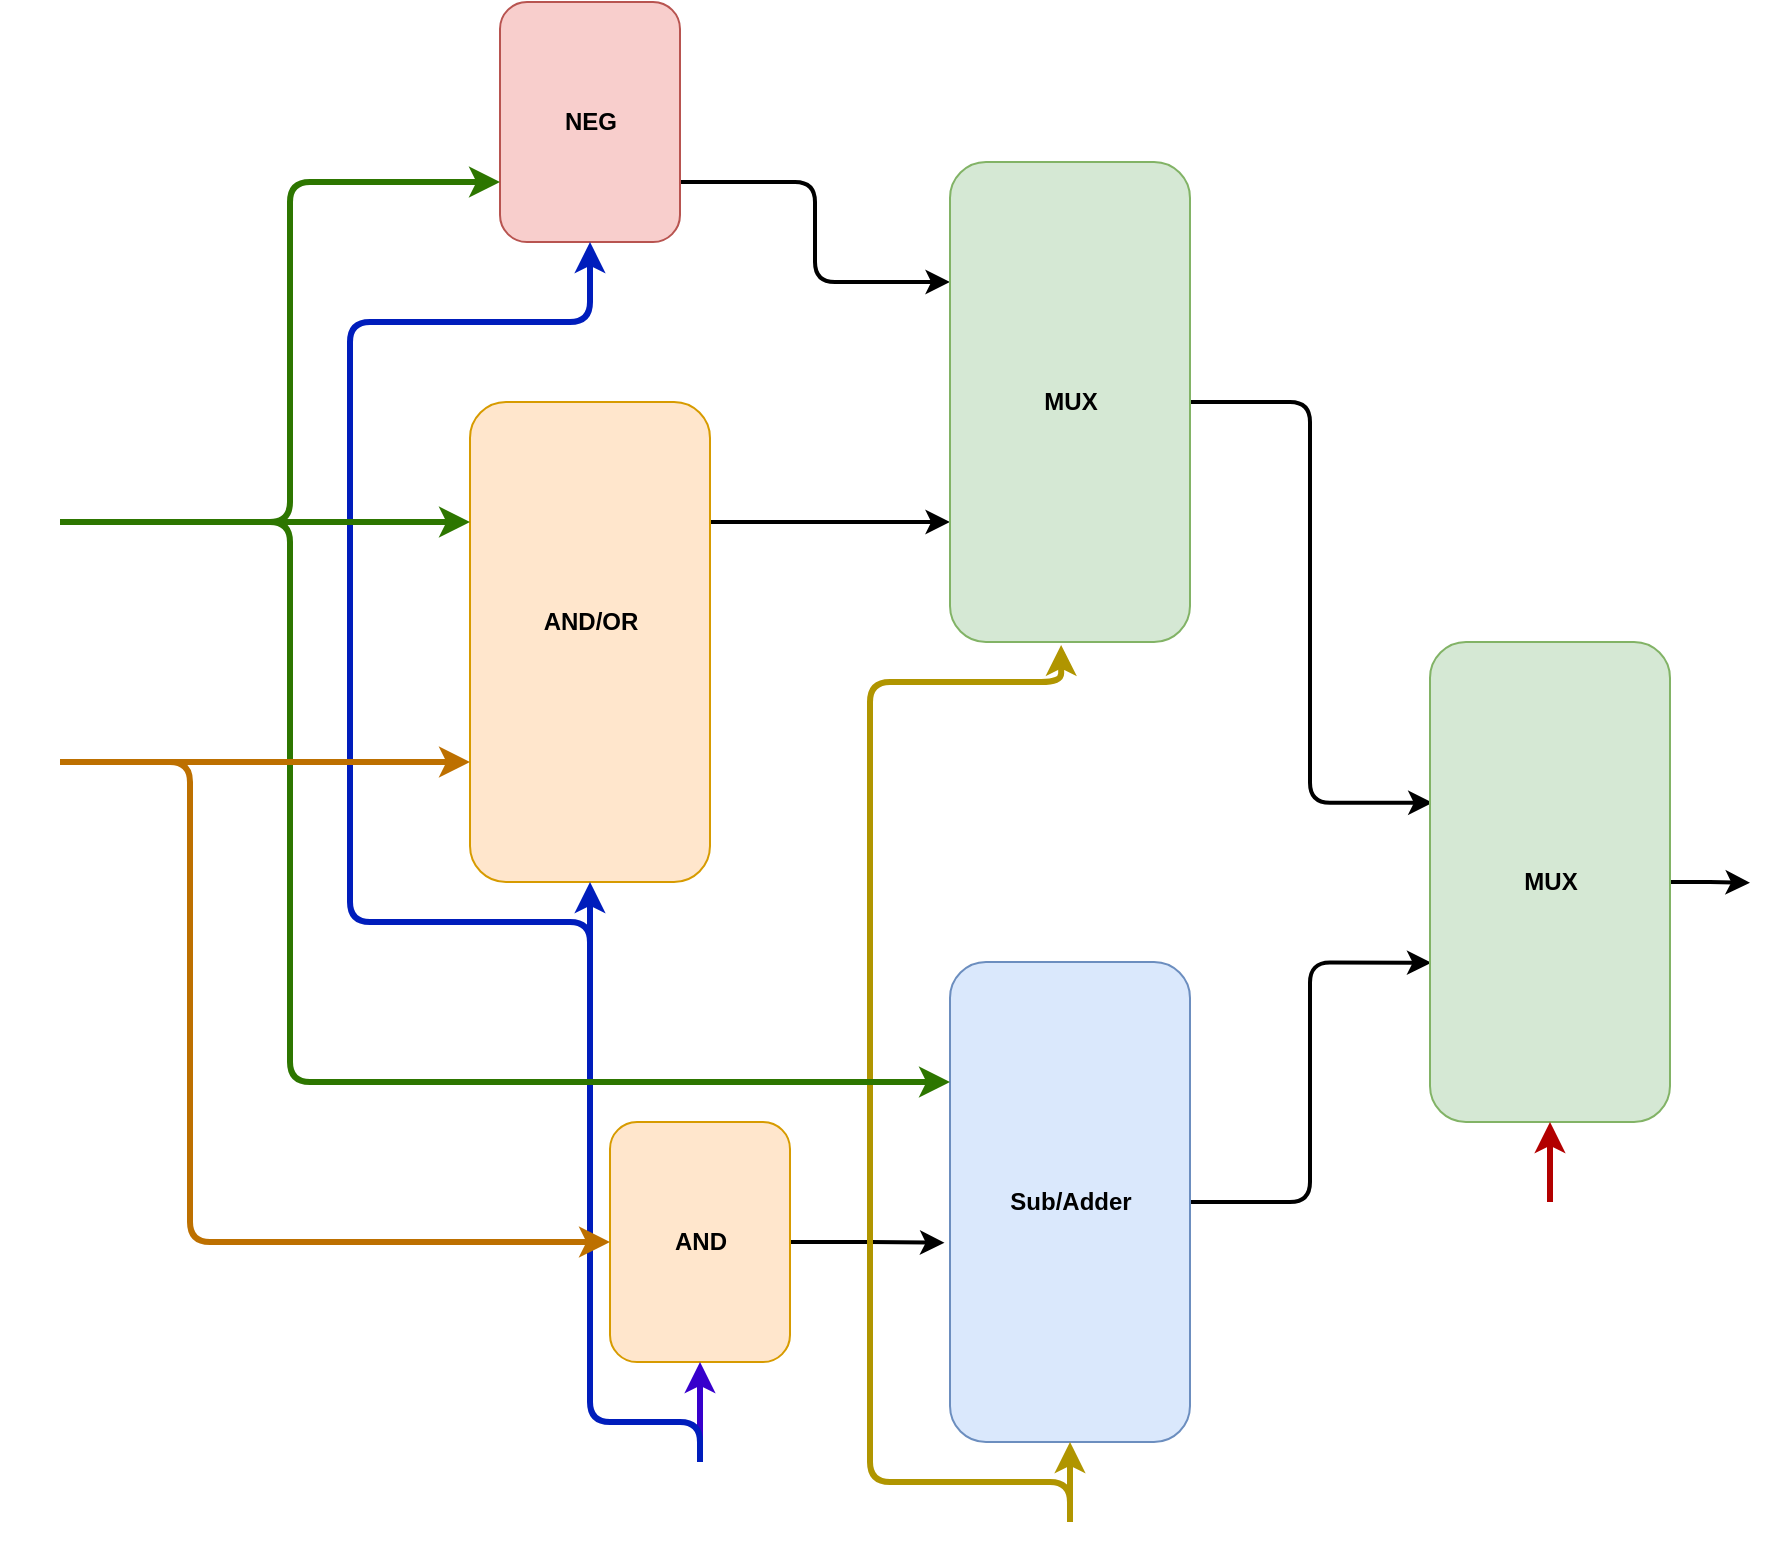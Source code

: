 <mxfile version="15.5.1" type="github">
  <diagram id="rRi0X4_XI0Mt9caksStl" name="Page-1">
    <mxGraphModel dx="2035" dy="668" grid="1" gridSize="10" guides="1" tooltips="1" connect="1" arrows="1" fold="1" page="1" pageScale="1" pageWidth="850" pageHeight="1100" math="0" shadow="0">
      <root>
        <mxCell id="0" />
        <mxCell id="1" parent="0" />
        <mxCell id="IIfHVDiDPdPv_QCE-Q-8-25" style="edgeStyle=orthogonalEdgeStyle;rounded=1;orthogonalLoop=1;jettySize=auto;html=1;exitX=1;exitY=0.75;exitDx=0;exitDy=0;entryX=0;entryY=0.25;entryDx=0;entryDy=0;fontColor=#FFFFFF;strokeWidth=2;" edge="1" parent="1" source="IIfHVDiDPdPv_QCE-Q-8-1" target="IIfHVDiDPdPv_QCE-Q-8-3">
          <mxGeometry relative="1" as="geometry" />
        </mxCell>
        <mxCell id="IIfHVDiDPdPv_QCE-Q-8-1" value="" style="rounded=1;whiteSpace=wrap;html=1;fillColor=#f8cecc;strokeColor=#b85450;" vertex="1" parent="1">
          <mxGeometry x="175" y="160" width="90" height="120" as="geometry" />
        </mxCell>
        <mxCell id="IIfHVDiDPdPv_QCE-Q-8-24" style="edgeStyle=orthogonalEdgeStyle;rounded=1;orthogonalLoop=1;jettySize=auto;html=1;exitX=1;exitY=0.25;exitDx=0;exitDy=0;entryX=0;entryY=0.75;entryDx=0;entryDy=0;fontColor=#FFFFFF;strokeWidth=2;" edge="1" parent="1" source="IIfHVDiDPdPv_QCE-Q-8-2" target="IIfHVDiDPdPv_QCE-Q-8-3">
          <mxGeometry relative="1" as="geometry" />
        </mxCell>
        <mxCell id="IIfHVDiDPdPv_QCE-Q-8-2" value="" style="rounded=1;whiteSpace=wrap;html=1;fillColor=#ffe6cc;strokeColor=#d79b00;" vertex="1" parent="1">
          <mxGeometry x="160" y="360" width="120" height="240" as="geometry" />
        </mxCell>
        <mxCell id="IIfHVDiDPdPv_QCE-Q-8-23" style="edgeStyle=orthogonalEdgeStyle;rounded=1;orthogonalLoop=1;jettySize=auto;html=1;exitX=1;exitY=0.5;exitDx=0;exitDy=0;entryX=0.011;entryY=0.335;entryDx=0;entryDy=0;entryPerimeter=0;fontColor=#FFFFFF;strokeWidth=2;" edge="1" parent="1" source="IIfHVDiDPdPv_QCE-Q-8-3" target="IIfHVDiDPdPv_QCE-Q-8-6">
          <mxGeometry relative="1" as="geometry" />
        </mxCell>
        <mxCell id="IIfHVDiDPdPv_QCE-Q-8-3" value="" style="rounded=1;whiteSpace=wrap;html=1;fillColor=#d5e8d4;strokeColor=#82b366;" vertex="1" parent="1">
          <mxGeometry x="400" y="240" width="120" height="240" as="geometry" />
        </mxCell>
        <mxCell id="IIfHVDiDPdPv_QCE-Q-8-22" style="edgeStyle=orthogonalEdgeStyle;rounded=1;orthogonalLoop=1;jettySize=auto;html=1;entryX=0.006;entryY=0.668;entryDx=0;entryDy=0;entryPerimeter=0;fontColor=#FFFFFF;strokeWidth=2;" edge="1" parent="1" source="IIfHVDiDPdPv_QCE-Q-8-4" target="IIfHVDiDPdPv_QCE-Q-8-6">
          <mxGeometry relative="1" as="geometry" />
        </mxCell>
        <mxCell id="IIfHVDiDPdPv_QCE-Q-8-4" value="" style="rounded=1;whiteSpace=wrap;html=1;fillColor=#dae8fc;strokeColor=#6c8ebf;" vertex="1" parent="1">
          <mxGeometry x="400" y="640" width="120" height="240" as="geometry" />
        </mxCell>
        <mxCell id="IIfHVDiDPdPv_QCE-Q-8-30" style="edgeStyle=orthogonalEdgeStyle;rounded=0;orthogonalLoop=1;jettySize=auto;html=1;exitX=1;exitY=0.5;exitDx=0;exitDy=0;fontColor=#FFFFFF;strokeWidth=2;" edge="1" parent="1" source="IIfHVDiDPdPv_QCE-Q-8-6">
          <mxGeometry relative="1" as="geometry">
            <mxPoint x="800" y="600.333" as="targetPoint" />
          </mxGeometry>
        </mxCell>
        <mxCell id="IIfHVDiDPdPv_QCE-Q-8-6" value="" style="rounded=1;whiteSpace=wrap;html=1;fillColor=#d5e8d4;strokeColor=#82b366;" vertex="1" parent="1">
          <mxGeometry x="640" y="480" width="120" height="240" as="geometry" />
        </mxCell>
        <mxCell id="IIfHVDiDPdPv_QCE-Q-8-21" style="edgeStyle=orthogonalEdgeStyle;rounded=0;orthogonalLoop=1;jettySize=auto;html=1;exitX=1;exitY=0.5;exitDx=0;exitDy=0;entryX=-0.023;entryY=0.585;entryDx=0;entryDy=0;entryPerimeter=0;fontColor=#FFFFFF;strokeWidth=2;" edge="1" parent="1" source="IIfHVDiDPdPv_QCE-Q-8-7" target="IIfHVDiDPdPv_QCE-Q-8-4">
          <mxGeometry relative="1" as="geometry" />
        </mxCell>
        <mxCell id="IIfHVDiDPdPv_QCE-Q-8-7" value="" style="rounded=1;whiteSpace=wrap;html=1;fillColor=#ffe6cc;strokeColor=#d79b00;" vertex="1" parent="1">
          <mxGeometry x="230" y="720" width="90" height="120" as="geometry" />
        </mxCell>
        <mxCell id="IIfHVDiDPdPv_QCE-Q-8-8" value="&lt;font color=&quot;#000000&quot;&gt;&lt;b&gt;NEG&lt;/b&gt;&lt;/font&gt;" style="text;html=1;resizable=0;autosize=1;align=center;verticalAlign=middle;points=[];fillColor=none;strokeColor=none;rounded=0;" vertex="1" parent="1">
          <mxGeometry x="200" y="210" width="40" height="20" as="geometry" />
        </mxCell>
        <mxCell id="IIfHVDiDPdPv_QCE-Q-8-9" value="&lt;font color=&quot;#000000&quot;&gt;&lt;b&gt;AND/OR&lt;/b&gt;&lt;/font&gt;&lt;span style=&quot;color: rgba(0 , 0 , 0 , 0) ; font-family: monospace ; font-size: 0px&quot;&gt;%3CmxGraphModel%3E%3Croot%3E%3CmxCell%20id%3D%220%22%2F%3E%3CmxCell%20id%3D%221%22%20parent%3D%220%22%2F%3E%3CmxCell%20id%3D%222%22%20value%3D%22%26lt%3Bfont%20color%3D%26quot%3B%23000000%26quot%3B%26gt%3B%26lt%3Bb%26gt%3BNEG-8%26lt%3B%2Fb%26gt%3B%26lt%3B%2Ffont%26gt%3B%22%20style%3D%22text%3Bhtml%3D1%3Bresizable%3D0%3Bautosize%3D1%3Balign%3Dcenter%3BverticalAlign%3Dmiddle%3Bpoints%3D%5B%5D%3BfillColor%3Dnone%3BstrokeColor%3Dnone%3Brounded%3D0%3B%22%20vertex%3D%221%22%20parent%3D%221%22%3E%3CmxGeometry%20x%3D%22195%22%20y%3D%22250%22%20width%3D%2250%22%20height%3D%2220%22%20as%3D%22geometry%22%2F%3E%3C%2FmxCell%3E%3C%2Froot%3E%3C%2FmxGraphModel%3E&lt;/span&gt;" style="text;html=1;resizable=0;autosize=1;align=center;verticalAlign=middle;points=[];fillColor=none;strokeColor=none;rounded=0;" vertex="1" parent="1">
          <mxGeometry x="190" y="460" width="60" height="20" as="geometry" />
        </mxCell>
        <mxCell id="IIfHVDiDPdPv_QCE-Q-8-10" value="&lt;font color=&quot;#000000&quot;&gt;&lt;b&gt;AND&lt;/b&gt;&lt;/font&gt;" style="text;html=1;resizable=0;autosize=1;align=center;verticalAlign=middle;points=[];fillColor=none;strokeColor=none;rounded=0;" vertex="1" parent="1">
          <mxGeometry x="255" y="770" width="40" height="20" as="geometry" />
        </mxCell>
        <mxCell id="IIfHVDiDPdPv_QCE-Q-8-11" value="&lt;font color=&quot;#000000&quot;&gt;&lt;b&gt;Sub/Adder&lt;/b&gt;&lt;/font&gt;" style="text;html=1;resizable=0;autosize=1;align=center;verticalAlign=middle;points=[];fillColor=none;strokeColor=none;rounded=0;" vertex="1" parent="1">
          <mxGeometry x="420" y="750" width="80" height="20" as="geometry" />
        </mxCell>
        <mxCell id="IIfHVDiDPdPv_QCE-Q-8-12" value="&lt;font color=&quot;#000000&quot;&gt;&lt;b&gt;MUX&lt;/b&gt;&lt;/font&gt;" style="text;html=1;resizable=0;autosize=1;align=center;verticalAlign=middle;points=[];fillColor=none;strokeColor=none;rounded=0;" vertex="1" parent="1">
          <mxGeometry x="440" y="350" width="40" height="20" as="geometry" />
        </mxCell>
        <mxCell id="IIfHVDiDPdPv_QCE-Q-8-13" value="&lt;font color=&quot;#000000&quot;&gt;&lt;b&gt;MUX&lt;/b&gt;&lt;/font&gt;" style="text;html=1;resizable=0;autosize=1;align=center;verticalAlign=middle;points=[];fillColor=none;strokeColor=none;rounded=0;" vertex="1" parent="1">
          <mxGeometry x="680" y="590" width="40" height="20" as="geometry" />
        </mxCell>
        <mxCell id="IIfHVDiDPdPv_QCE-Q-8-17" style="edgeStyle=orthogonalEdgeStyle;rounded=0;orthogonalLoop=1;jettySize=auto;html=1;entryX=0.5;entryY=1;entryDx=0;entryDy=0;fontColor=#FFFFFF;fillColor=#6a00ff;strokeColor=#3700CC;strokeWidth=3;" edge="1" parent="1" source="IIfHVDiDPdPv_QCE-Q-8-14" target="IIfHVDiDPdPv_QCE-Q-8-7">
          <mxGeometry relative="1" as="geometry" />
        </mxCell>
        <mxCell id="IIfHVDiDPdPv_QCE-Q-8-18" style="edgeStyle=orthogonalEdgeStyle;rounded=1;orthogonalLoop=1;jettySize=auto;html=1;fontColor=#FFFFFF;entryX=0.5;entryY=1;entryDx=0;entryDy=0;strokeWidth=3;fillColor=#0050ef;strokeColor=#001DBC;" edge="1" parent="1" source="IIfHVDiDPdPv_QCE-Q-8-14" target="IIfHVDiDPdPv_QCE-Q-8-2">
          <mxGeometry relative="1" as="geometry">
            <mxPoint x="220" y="610" as="targetPoint" />
            <Array as="points">
              <mxPoint x="275" y="870" />
              <mxPoint x="220" y="870" />
            </Array>
          </mxGeometry>
        </mxCell>
        <mxCell id="IIfHVDiDPdPv_QCE-Q-8-28" style="edgeStyle=orthogonalEdgeStyle;rounded=1;orthogonalLoop=1;jettySize=auto;html=1;fontColor=#FFFFFF;entryX=0.5;entryY=1;entryDx=0;entryDy=0;fillColor=#0050ef;strokeColor=#001DBC;strokeWidth=3;" edge="1" parent="1" target="IIfHVDiDPdPv_QCE-Q-8-1">
          <mxGeometry relative="1" as="geometry">
            <mxPoint x="140" y="280" as="targetPoint" />
            <mxPoint x="220" y="640" as="sourcePoint" />
            <Array as="points">
              <mxPoint x="220" y="620" />
              <mxPoint x="100" y="620" />
              <mxPoint x="100" y="320" />
              <mxPoint x="220" y="320" />
            </Array>
          </mxGeometry>
        </mxCell>
        <mxCell id="IIfHVDiDPdPv_QCE-Q-8-14" value="&lt;font color=&quot;#ffffff&quot;&gt;&lt;b&gt;S0&lt;/b&gt;&lt;/font&gt;" style="text;html=1;resizable=0;autosize=1;align=center;verticalAlign=middle;points=[];fillColor=none;strokeColor=none;rounded=0;fontColor=#000000;" vertex="1" parent="1">
          <mxGeometry x="260" y="890" width="30" height="20" as="geometry" />
        </mxCell>
        <mxCell id="IIfHVDiDPdPv_QCE-Q-8-26" style="edgeStyle=orthogonalEdgeStyle;rounded=0;orthogonalLoop=1;jettySize=auto;html=1;entryX=0.5;entryY=1;entryDx=0;entryDy=0;fontColor=#FFFFFF;strokeWidth=3;fillColor=#e3c800;strokeColor=#B09500;" edge="1" parent="1" source="IIfHVDiDPdPv_QCE-Q-8-15" target="IIfHVDiDPdPv_QCE-Q-8-4">
          <mxGeometry relative="1" as="geometry" />
        </mxCell>
        <mxCell id="IIfHVDiDPdPv_QCE-Q-8-27" style="edgeStyle=orthogonalEdgeStyle;rounded=1;orthogonalLoop=1;jettySize=auto;html=1;fontColor=#FFFFFF;entryX=0.463;entryY=1.006;entryDx=0;entryDy=0;entryPerimeter=0;fillColor=#e3c800;strokeColor=#B09500;strokeWidth=3;" edge="1" parent="1" source="IIfHVDiDPdPv_QCE-Q-8-15" target="IIfHVDiDPdPv_QCE-Q-8-3">
          <mxGeometry relative="1" as="geometry">
            <mxPoint x="380" y="500" as="targetPoint" />
            <Array as="points">
              <mxPoint x="460" y="900" />
              <mxPoint x="360" y="900" />
              <mxPoint x="360" y="500" />
              <mxPoint x="456" y="500" />
            </Array>
          </mxGeometry>
        </mxCell>
        <mxCell id="IIfHVDiDPdPv_QCE-Q-8-15" value="&lt;font color=&quot;#ffffff&quot;&gt;&lt;b&gt;S1&lt;/b&gt;&lt;/font&gt;" style="text;html=1;resizable=0;autosize=1;align=center;verticalAlign=middle;points=[];fillColor=none;strokeColor=none;rounded=0;fontColor=#000000;" vertex="1" parent="1">
          <mxGeometry x="445" y="920" width="30" height="20" as="geometry" />
        </mxCell>
        <mxCell id="IIfHVDiDPdPv_QCE-Q-8-29" style="edgeStyle=orthogonalEdgeStyle;rounded=0;orthogonalLoop=1;jettySize=auto;html=1;entryX=0.5;entryY=1;entryDx=0;entryDy=0;fontColor=#FFFFFF;fillColor=#e51400;strokeColor=#B20000;strokeWidth=3;" edge="1" parent="1" source="IIfHVDiDPdPv_QCE-Q-8-16" target="IIfHVDiDPdPv_QCE-Q-8-6">
          <mxGeometry relative="1" as="geometry" />
        </mxCell>
        <mxCell id="IIfHVDiDPdPv_QCE-Q-8-16" value="&lt;font color=&quot;#ffffff&quot;&gt;&lt;b&gt;S2&lt;/b&gt;&lt;/font&gt;" style="text;html=1;resizable=0;autosize=1;align=center;verticalAlign=middle;points=[];fillColor=none;strokeColor=none;rounded=0;fontColor=#000000;" vertex="1" parent="1">
          <mxGeometry x="685" y="760" width="30" height="20" as="geometry" />
        </mxCell>
        <mxCell id="IIfHVDiDPdPv_QCE-Q-8-34" style="edgeStyle=orthogonalEdgeStyle;rounded=1;orthogonalLoop=1;jettySize=auto;html=1;entryX=0;entryY=0.25;entryDx=0;entryDy=0;fontSize=20;fontColor=#FFFFFF;fillColor=#60a917;strokeColor=#2D7600;strokeWidth=3;" edge="1" parent="1" source="IIfHVDiDPdPv_QCE-Q-8-31" target="IIfHVDiDPdPv_QCE-Q-8-2">
          <mxGeometry relative="1" as="geometry" />
        </mxCell>
        <mxCell id="IIfHVDiDPdPv_QCE-Q-8-37" style="edgeStyle=orthogonalEdgeStyle;orthogonalLoop=1;jettySize=auto;html=1;fontSize=20;fontColor=#FFFFFF;entryX=0;entryY=0.75;entryDx=0;entryDy=0;fillColor=#60a917;strokeColor=#2D7600;rounded=1;strokeWidth=3;" edge="1" parent="1" source="IIfHVDiDPdPv_QCE-Q-8-31" target="IIfHVDiDPdPv_QCE-Q-8-1">
          <mxGeometry relative="1" as="geometry">
            <mxPoint x="40" y="240" as="targetPoint" />
            <Array as="points">
              <mxPoint x="70" y="420" />
              <mxPoint x="70" y="250" />
            </Array>
          </mxGeometry>
        </mxCell>
        <mxCell id="IIfHVDiDPdPv_QCE-Q-8-38" style="edgeStyle=orthogonalEdgeStyle;rounded=1;orthogonalLoop=1;jettySize=auto;html=1;entryX=0;entryY=0.25;entryDx=0;entryDy=0;fontSize=20;fontColor=#FFFFFF;fillColor=#60a917;strokeColor=#2D7600;strokeWidth=3;" edge="1" parent="1" source="IIfHVDiDPdPv_QCE-Q-8-31" target="IIfHVDiDPdPv_QCE-Q-8-4">
          <mxGeometry relative="1" as="geometry">
            <Array as="points">
              <mxPoint x="70" y="420" />
              <mxPoint x="70" y="700" />
            </Array>
          </mxGeometry>
        </mxCell>
        <mxCell id="IIfHVDiDPdPv_QCE-Q-8-31" value="&lt;font style=&quot;font-size: 20px&quot;&gt;A&lt;/font&gt;" style="text;html=1;resizable=0;autosize=1;align=center;verticalAlign=middle;points=[];fillColor=none;strokeColor=none;rounded=0;fontColor=#FFFFFF;" vertex="1" parent="1">
          <mxGeometry x="-75" y="410" width="30" height="20" as="geometry" />
        </mxCell>
        <mxCell id="IIfHVDiDPdPv_QCE-Q-8-35" style="edgeStyle=orthogonalEdgeStyle;rounded=1;orthogonalLoop=1;jettySize=auto;html=1;entryX=0;entryY=0.75;entryDx=0;entryDy=0;fontSize=20;fontColor=#FFFFFF;fillColor=#f0a30a;strokeColor=#BD7000;strokeWidth=3;" edge="1" parent="1" source="IIfHVDiDPdPv_QCE-Q-8-32" target="IIfHVDiDPdPv_QCE-Q-8-2">
          <mxGeometry relative="1" as="geometry" />
        </mxCell>
        <mxCell id="IIfHVDiDPdPv_QCE-Q-8-39" style="edgeStyle=orthogonalEdgeStyle;rounded=1;orthogonalLoop=1;jettySize=auto;html=1;entryX=0;entryY=0.5;entryDx=0;entryDy=0;fontSize=20;fontColor=#FFFFFF;strokeWidth=3;fillColor=#f0a30a;strokeColor=#BD7000;" edge="1" parent="1" source="IIfHVDiDPdPv_QCE-Q-8-32" target="IIfHVDiDPdPv_QCE-Q-8-7">
          <mxGeometry relative="1" as="geometry">
            <Array as="points">
              <mxPoint x="20" y="540" />
              <mxPoint x="20" y="780" />
            </Array>
          </mxGeometry>
        </mxCell>
        <mxCell id="IIfHVDiDPdPv_QCE-Q-8-32" value="&lt;font style=&quot;font-size: 20px&quot;&gt;B&lt;/font&gt;" style="text;html=1;resizable=0;autosize=1;align=center;verticalAlign=middle;points=[];fillColor=none;strokeColor=none;rounded=0;fontColor=#FFFFFF;" vertex="1" parent="1">
          <mxGeometry x="-75" y="530" width="30" height="20" as="geometry" />
        </mxCell>
      </root>
    </mxGraphModel>
  </diagram>
</mxfile>
